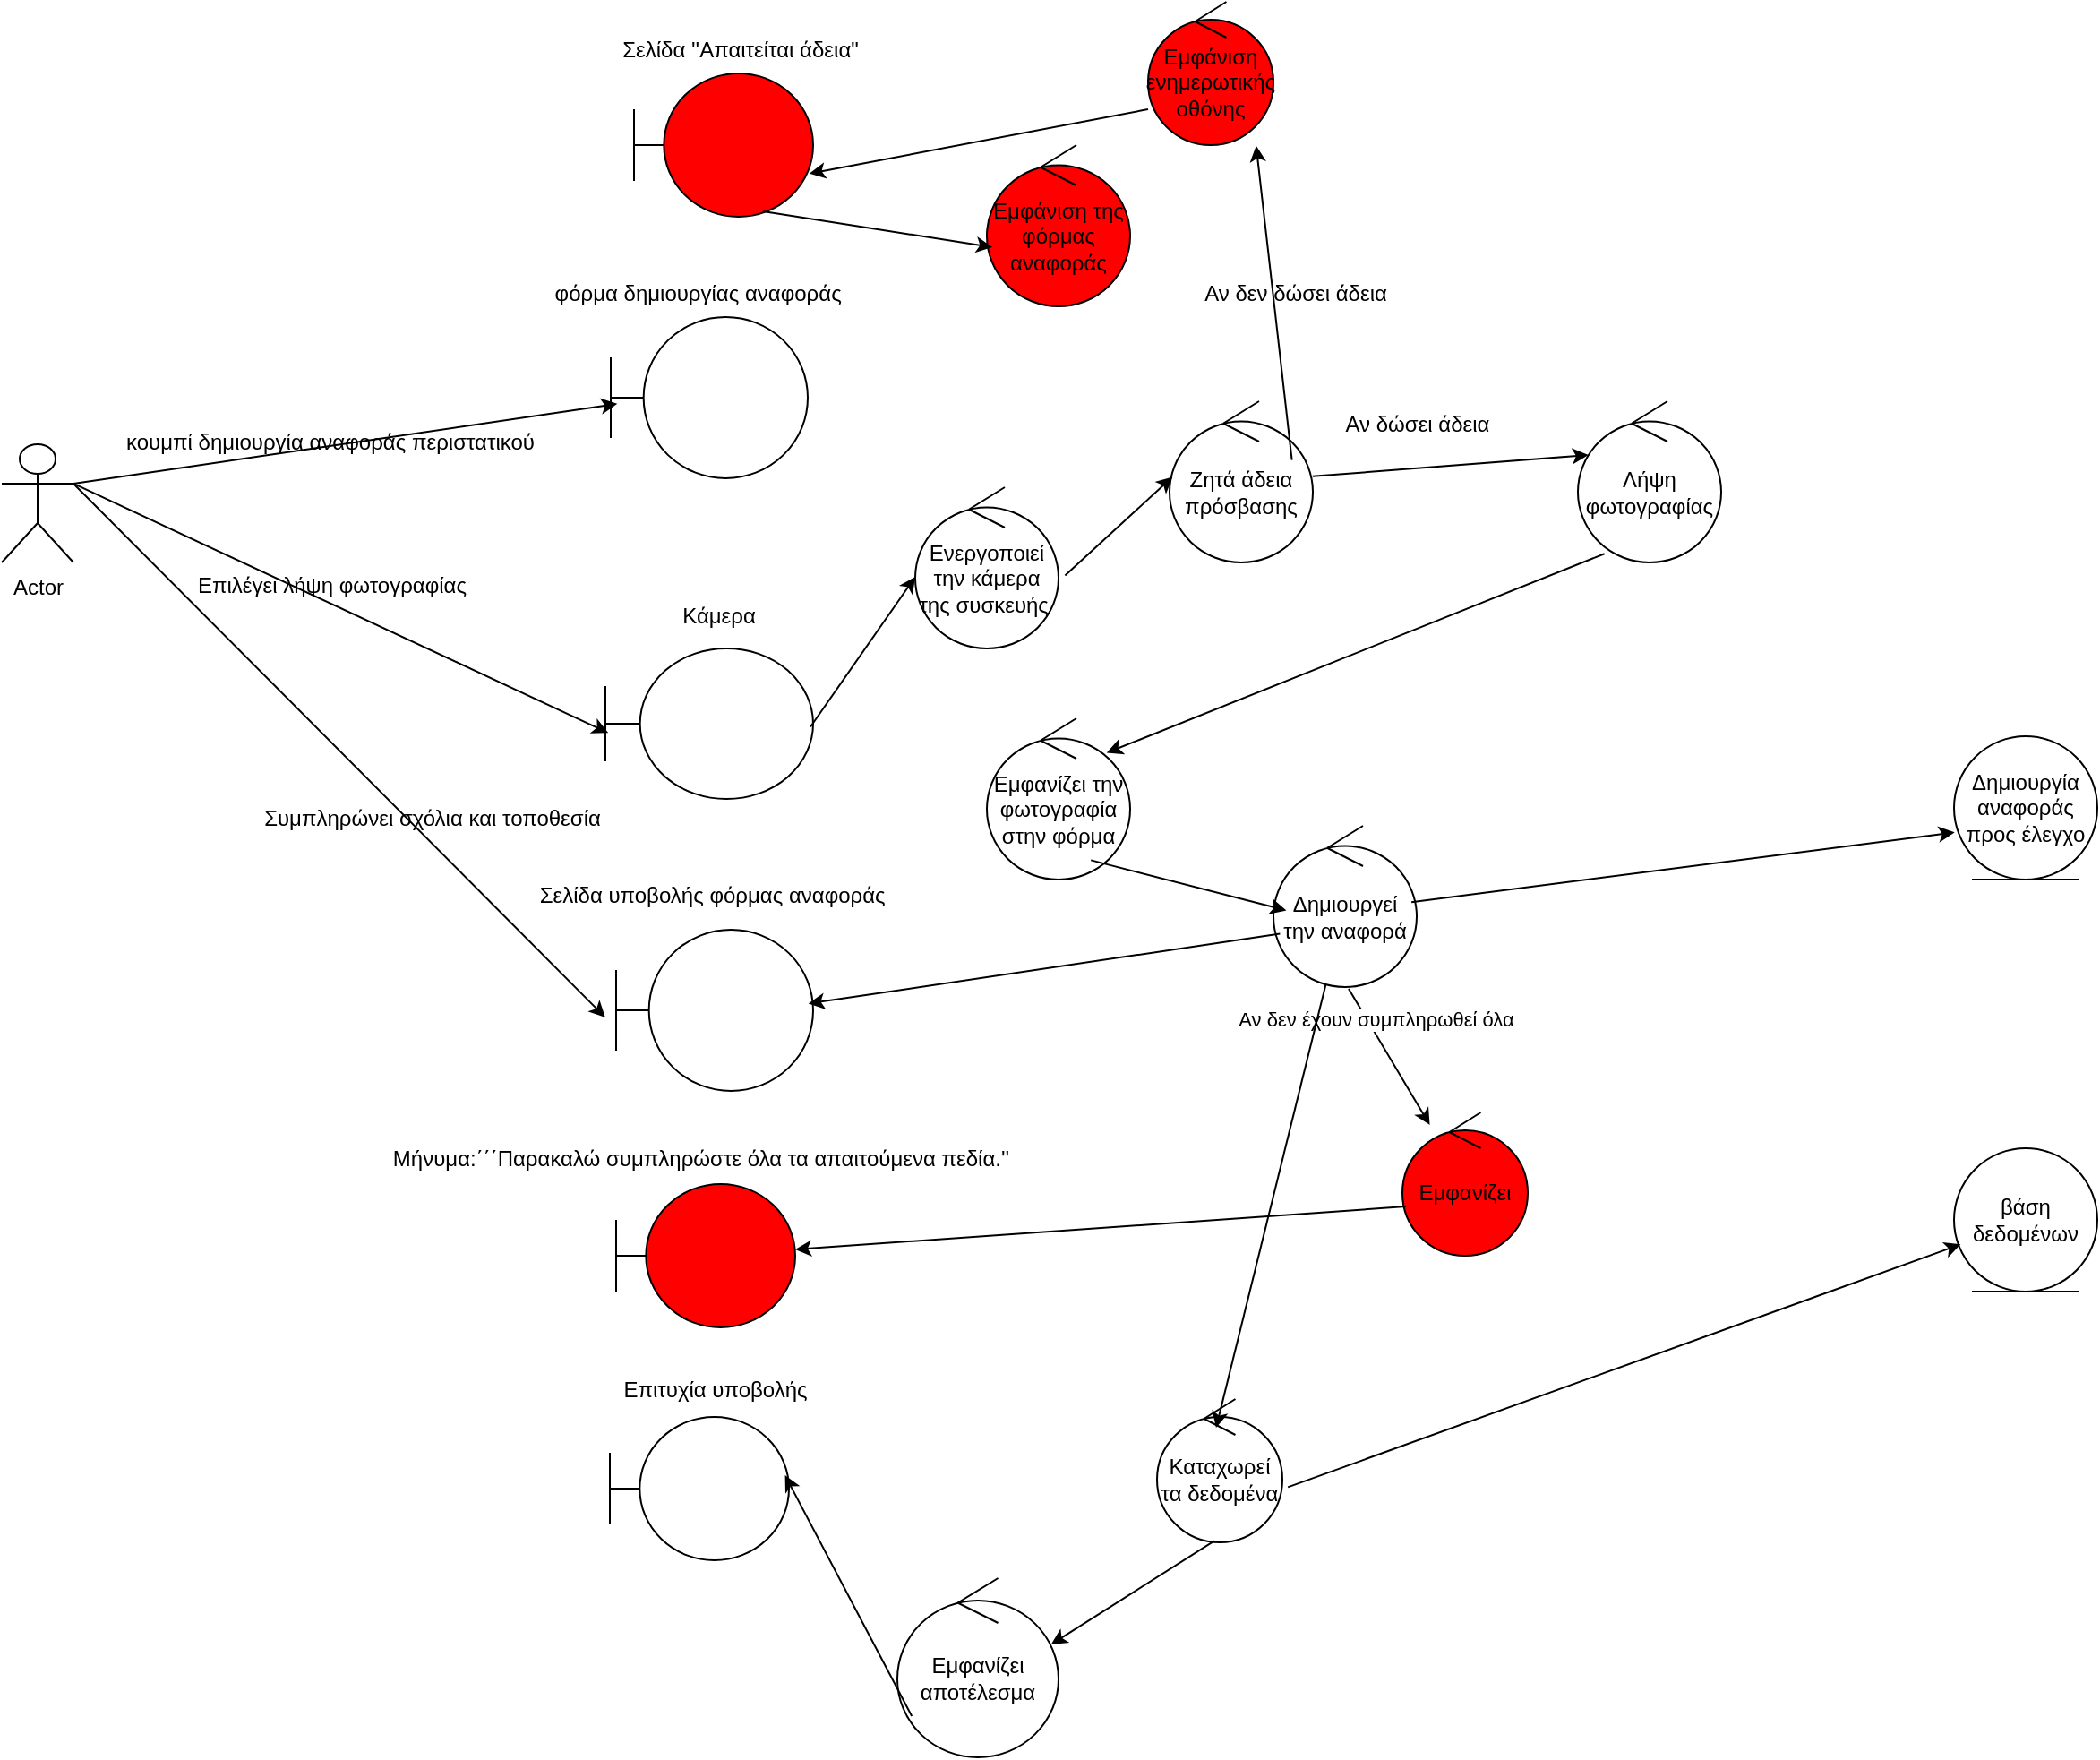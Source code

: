 <mxfile version="26.1.1">
  <diagram name="Σελίδα-1" id="nkgWYH0xGODRcyzE1V1-">
    <mxGraphModel dx="1600" dy="760" grid="1" gridSize="10" guides="1" tooltips="1" connect="1" arrows="1" fold="1" page="1" pageScale="1" pageWidth="827" pageHeight="1169" math="0" shadow="0">
      <root>
        <mxCell id="0" />
        <mxCell id="1" parent="0" />
        <mxCell id="aRj3tGoNgCXzdDJv9T8T-1" value="Actor" style="shape=umlActor;verticalLabelPosition=bottom;verticalAlign=top;html=1;" vertex="1" parent="1">
          <mxGeometry x="370" y="757" width="40" height="66" as="geometry" />
        </mxCell>
        <mxCell id="aRj3tGoNgCXzdDJv9T8T-2" value="" style="shape=umlBoundary;whiteSpace=wrap;html=1;" vertex="1" parent="1">
          <mxGeometry x="710" y="686" width="110" height="90" as="geometry" />
        </mxCell>
        <mxCell id="aRj3tGoNgCXzdDJv9T8T-3" value="" style="shape=umlBoundary;whiteSpace=wrap;html=1;" vertex="1" parent="1">
          <mxGeometry x="707" y="871" width="116" height="84" as="geometry" />
        </mxCell>
        <mxCell id="aRj3tGoNgCXzdDJv9T8T-4" style="edgeStyle=orthogonalEdgeStyle;rounded=0;orthogonalLoop=1;jettySize=auto;html=1;exitX=1;exitY=0.5;exitDx=0;exitDy=0;" edge="1" parent="1">
          <mxGeometry relative="1" as="geometry">
            <mxPoint x="749" y="880" as="sourcePoint" />
            <mxPoint x="749" y="880" as="targetPoint" />
          </mxGeometry>
        </mxCell>
        <mxCell id="aRj3tGoNgCXzdDJv9T8T-5" value="βάση δεδομένων" style="ellipse;shape=umlEntity;whiteSpace=wrap;html=1;" vertex="1" parent="1">
          <mxGeometry x="1460" y="1150" width="80" height="80" as="geometry" />
        </mxCell>
        <mxCell id="aRj3tGoNgCXzdDJv9T8T-6" value="" style="shape=umlBoundary;whiteSpace=wrap;html=1;" vertex="1" parent="1">
          <mxGeometry x="713" y="1028" width="110" height="90" as="geometry" />
        </mxCell>
        <mxCell id="aRj3tGoNgCXzdDJv9T8T-7" value="Δημιουργία αναφοράς προς έλεγχο" style="ellipse;shape=umlEntity;whiteSpace=wrap;html=1;" vertex="1" parent="1">
          <mxGeometry x="1460" y="920" width="80" height="80" as="geometry" />
        </mxCell>
        <mxCell id="aRj3tGoNgCXzdDJv9T8T-8" value="Εμφανίζει αποτέλεσμα" style="ellipse;shape=umlControl;whiteSpace=wrap;html=1;" vertex="1" parent="1">
          <mxGeometry x="870" y="1390" width="90" height="100" as="geometry" />
        </mxCell>
        <mxCell id="aRj3tGoNgCXzdDJv9T8T-9" value="Ενεργοποιεί την κάμερα της συσκευής&amp;nbsp;" style="ellipse;shape=umlControl;whiteSpace=wrap;html=1;" vertex="1" parent="1">
          <mxGeometry x="880" y="781" width="80" height="90" as="geometry" />
        </mxCell>
        <mxCell id="aRj3tGoNgCXzdDJv9T8T-10" value="Εμφάνιση ενημερωτικής οθόνης" style="ellipse;shape=umlControl;whiteSpace=wrap;html=1;fillColor=#FF0000;" vertex="1" parent="1">
          <mxGeometry x="1010" y="510" width="70" height="80" as="geometry" />
        </mxCell>
        <mxCell id="aRj3tGoNgCXzdDJv9T8T-11" value="" style="shape=umlBoundary;whiteSpace=wrap;html=1;fillColor=#FF0000;" vertex="1" parent="1">
          <mxGeometry x="723" y="550" width="100" height="80" as="geometry" />
        </mxCell>
        <mxCell id="aRj3tGoNgCXzdDJv9T8T-12" value="κουμπί δημιουργία αναφοράς περιστατικού" style="text;html=1;align=center;verticalAlign=middle;resizable=0;points=[];autosize=1;strokeColor=none;fillColor=none;" vertex="1" parent="1">
          <mxGeometry x="430" y="743" width="246" height="26" as="geometry" />
        </mxCell>
        <mxCell id="aRj3tGoNgCXzdDJv9T8T-13" value="φόρμα δημιουργίας αναφοράς&amp;nbsp;" style="text;html=1;align=center;verticalAlign=middle;resizable=0;points=[];autosize=1;strokeColor=none;fillColor=none;" vertex="1" parent="1">
          <mxGeometry x="669" y="660" width="181" height="26" as="geometry" />
        </mxCell>
        <mxCell id="aRj3tGoNgCXzdDJv9T8T-14" value="Επιλέγει λήψη φωτογραφίας" style="text;html=1;align=center;verticalAlign=middle;resizable=0;points=[];autosize=1;strokeColor=none;fillColor=none;" vertex="1" parent="1">
          <mxGeometry x="470" y="823" width="168" height="26" as="geometry" />
        </mxCell>
        <mxCell id="aRj3tGoNgCXzdDJv9T8T-15" value="Ζητά άδεια πρόσβασης" style="ellipse;shape=umlControl;whiteSpace=wrap;html=1;" vertex="1" parent="1">
          <mxGeometry x="1022" y="733" width="80" height="90" as="geometry" />
        </mxCell>
        <mxCell id="aRj3tGoNgCXzdDJv9T8T-16" value="Λήψη φωτογραφίας" style="ellipse;shape=umlControl;whiteSpace=wrap;html=1;" vertex="1" parent="1">
          <mxGeometry x="1250" y="733" width="80" height="90" as="geometry" />
        </mxCell>
        <mxCell id="aRj3tGoNgCXzdDJv9T8T-17" value="Εμφανίζει την φωτογραφία στην φόρμα" style="ellipse;shape=umlControl;whiteSpace=wrap;html=1;" vertex="1" parent="1">
          <mxGeometry x="920" y="910" width="80" height="90" as="geometry" />
        </mxCell>
        <mxCell id="aRj3tGoNgCXzdDJv9T8T-18" value="Σελίδα υποβολής φόρμας αναφοράς&amp;nbsp;" style="text;html=1;align=center;verticalAlign=middle;resizable=0;points=[];autosize=1;strokeColor=none;fillColor=none;" vertex="1" parent="1">
          <mxGeometry x="661" y="996" width="214" height="26" as="geometry" />
        </mxCell>
        <mxCell id="aRj3tGoNgCXzdDJv9T8T-19" value="Συμπληρώνει σχόλια και τοποθεσία" style="text;html=1;align=center;verticalAlign=middle;resizable=0;points=[];autosize=1;strokeColor=none;fillColor=none;" vertex="1" parent="1">
          <mxGeometry x="507" y="953" width="206" height="26" as="geometry" />
        </mxCell>
        <mxCell id="aRj3tGoNgCXzdDJv9T8T-20" value="Δημιουργεί την αναφορά" style="ellipse;shape=umlControl;whiteSpace=wrap;html=1;" vertex="1" parent="1">
          <mxGeometry x="1080" y="970" width="80" height="90" as="geometry" />
        </mxCell>
        <mxCell id="aRj3tGoNgCXzdDJv9T8T-21" value="Αν δώσει άδεια" style="text;html=1;align=center;verticalAlign=middle;resizable=0;points=[];autosize=1;strokeColor=none;fillColor=none;" vertex="1" parent="1">
          <mxGeometry x="1110" y="733" width="99" height="26" as="geometry" />
        </mxCell>
        <mxCell id="aRj3tGoNgCXzdDJv9T8T-22" value="Αν δεν δώσει άδεια" style="text;html=1;align=center;verticalAlign=middle;resizable=0;points=[];autosize=1;strokeColor=none;fillColor=none;" vertex="1" parent="1">
          <mxGeometry x="1032" y="660" width="120" height="26" as="geometry" />
        </mxCell>
        <mxCell id="aRj3tGoNgCXzdDJv9T8T-23" value="Σελίδα &#39;&#39;Απαιτείται άδεια&quot;" style="text;html=1;align=center;verticalAlign=middle;resizable=0;points=[];autosize=1;strokeColor=none;fillColor=none;" vertex="1" parent="1">
          <mxGeometry x="707" y="524" width="150" height="26" as="geometry" />
        </mxCell>
        <mxCell id="aRj3tGoNgCXzdDJv9T8T-24" value="" style="endArrow=classic;html=1;rounded=0;exitX=1;exitY=0.333;exitDx=0;exitDy=0;exitPerimeter=0;entryX=0.033;entryY=0.538;entryDx=0;entryDy=0;entryPerimeter=0;" edge="1" parent="1" source="aRj3tGoNgCXzdDJv9T8T-1" target="aRj3tGoNgCXzdDJv9T8T-2">
          <mxGeometry width="50" height="50" relative="1" as="geometry">
            <mxPoint x="900" y="970" as="sourcePoint" />
            <mxPoint x="950" y="920" as="targetPoint" />
          </mxGeometry>
        </mxCell>
        <mxCell id="aRj3tGoNgCXzdDJv9T8T-25" value="" style="endArrow=classic;html=1;rounded=0;exitX=1;exitY=0.333;exitDx=0;exitDy=0;exitPerimeter=0;entryX=0.014;entryY=0.561;entryDx=0;entryDy=0;entryPerimeter=0;" edge="1" parent="1" source="aRj3tGoNgCXzdDJv9T8T-1" target="aRj3tGoNgCXzdDJv9T8T-3">
          <mxGeometry width="50" height="50" relative="1" as="geometry">
            <mxPoint x="900" y="970" as="sourcePoint" />
            <mxPoint x="950" y="920" as="targetPoint" />
          </mxGeometry>
        </mxCell>
        <mxCell id="aRj3tGoNgCXzdDJv9T8T-26" value="" style="endArrow=classic;html=1;rounded=0;exitX=1;exitY=0.333;exitDx=0;exitDy=0;exitPerimeter=0;entryX=-0.055;entryY=0.544;entryDx=0;entryDy=0;entryPerimeter=0;" edge="1" parent="1" source="aRj3tGoNgCXzdDJv9T8T-1" target="aRj3tGoNgCXzdDJv9T8T-6">
          <mxGeometry width="50" height="50" relative="1" as="geometry">
            <mxPoint x="900" y="970" as="sourcePoint" />
            <mxPoint x="950" y="920" as="targetPoint" />
          </mxGeometry>
        </mxCell>
        <mxCell id="aRj3tGoNgCXzdDJv9T8T-27" value="Κάμερα" style="text;html=1;align=center;verticalAlign=middle;resizable=0;points=[];autosize=1;strokeColor=none;fillColor=none;" vertex="1" parent="1">
          <mxGeometry x="740" y="838" width="60" height="30" as="geometry" />
        </mxCell>
        <mxCell id="aRj3tGoNgCXzdDJv9T8T-28" value="" style="endArrow=classic;html=1;rounded=0;exitX=0.987;exitY=0.521;exitDx=0;exitDy=0;exitPerimeter=0;entryX=0;entryY=0.556;entryDx=0;entryDy=0;entryPerimeter=0;" edge="1" parent="1" source="aRj3tGoNgCXzdDJv9T8T-3" target="aRj3tGoNgCXzdDJv9T8T-9">
          <mxGeometry width="50" height="50" relative="1" as="geometry">
            <mxPoint x="900" y="970" as="sourcePoint" />
            <mxPoint x="950" y="920" as="targetPoint" />
          </mxGeometry>
        </mxCell>
        <mxCell id="aRj3tGoNgCXzdDJv9T8T-29" value="" style="endArrow=classic;html=1;rounded=0;exitX=1.046;exitY=0.547;exitDx=0;exitDy=0;exitPerimeter=0;entryX=0.021;entryY=0.469;entryDx=0;entryDy=0;entryPerimeter=0;" edge="1" parent="1" source="aRj3tGoNgCXzdDJv9T8T-9" target="aRj3tGoNgCXzdDJv9T8T-15">
          <mxGeometry width="50" height="50" relative="1" as="geometry">
            <mxPoint x="900" y="970" as="sourcePoint" />
            <mxPoint x="950" y="920" as="targetPoint" />
          </mxGeometry>
        </mxCell>
        <mxCell id="aRj3tGoNgCXzdDJv9T8T-30" value="" style="endArrow=classic;html=1;rounded=0;entryX=0.074;entryY=0.333;entryDx=0;entryDy=0;entryPerimeter=0;" edge="1" parent="1" source="aRj3tGoNgCXzdDJv9T8T-15" target="aRj3tGoNgCXzdDJv9T8T-16">
          <mxGeometry width="50" height="50" relative="1" as="geometry">
            <mxPoint x="900" y="810" as="sourcePoint" />
            <mxPoint x="950" y="760" as="targetPoint" />
          </mxGeometry>
        </mxCell>
        <mxCell id="aRj3tGoNgCXzdDJv9T8T-31" value="" style="endArrow=classic;html=1;rounded=0;exitX=0.854;exitY=0.365;exitDx=0;exitDy=0;exitPerimeter=0;entryX=0.862;entryY=1.004;entryDx=0;entryDy=0;entryPerimeter=0;" edge="1" parent="1" source="aRj3tGoNgCXzdDJv9T8T-15" target="aRj3tGoNgCXzdDJv9T8T-10">
          <mxGeometry width="50" height="50" relative="1" as="geometry">
            <mxPoint x="900" y="970" as="sourcePoint" />
            <mxPoint x="950" y="920" as="targetPoint" />
          </mxGeometry>
        </mxCell>
        <mxCell id="aRj3tGoNgCXzdDJv9T8T-32" value="" style="endArrow=classic;html=1;rounded=0;exitX=0.185;exitY=0.946;exitDx=0;exitDy=0;exitPerimeter=0;entryX=0.836;entryY=0.214;entryDx=0;entryDy=0;entryPerimeter=0;" edge="1" parent="1" source="aRj3tGoNgCXzdDJv9T8T-16" target="aRj3tGoNgCXzdDJv9T8T-17">
          <mxGeometry width="50" height="50" relative="1" as="geometry">
            <mxPoint x="900" y="970" as="sourcePoint" />
            <mxPoint x="950" y="920" as="targetPoint" />
          </mxGeometry>
        </mxCell>
        <mxCell id="aRj3tGoNgCXzdDJv9T8T-33" value="" style="endArrow=classic;html=1;rounded=0;exitX=0.726;exitY=0.88;exitDx=0;exitDy=0;exitPerimeter=0;entryX=0.09;entryY=0.525;entryDx=0;entryDy=0;entryPerimeter=0;" edge="1" parent="1" source="aRj3tGoNgCXzdDJv9T8T-17" target="aRj3tGoNgCXzdDJv9T8T-20">
          <mxGeometry width="50" height="50" relative="1" as="geometry">
            <mxPoint x="900" y="970" as="sourcePoint" />
            <mxPoint x="950" y="920" as="targetPoint" />
          </mxGeometry>
        </mxCell>
        <mxCell id="aRj3tGoNgCXzdDJv9T8T-34" value="" style="endArrow=classic;html=1;rounded=0;exitX=0.046;exitY=0.67;exitDx=0;exitDy=0;exitPerimeter=0;entryX=0.976;entryY=0.458;entryDx=0;entryDy=0;entryPerimeter=0;" edge="1" parent="1" source="aRj3tGoNgCXzdDJv9T8T-20" target="aRj3tGoNgCXzdDJv9T8T-6">
          <mxGeometry width="50" height="50" relative="1" as="geometry">
            <mxPoint x="900" y="970" as="sourcePoint" />
            <mxPoint x="950" y="920" as="targetPoint" />
          </mxGeometry>
        </mxCell>
        <mxCell id="aRj3tGoNgCXzdDJv9T8T-35" value="" style="endArrow=classic;html=1;rounded=0;exitX=0.963;exitY=0.473;exitDx=0;exitDy=0;exitPerimeter=0;entryX=0.004;entryY=0.671;entryDx=0;entryDy=0;entryPerimeter=0;" edge="1" parent="1" source="aRj3tGoNgCXzdDJv9T8T-20" target="aRj3tGoNgCXzdDJv9T8T-7">
          <mxGeometry width="50" height="50" relative="1" as="geometry">
            <mxPoint x="900" y="970" as="sourcePoint" />
            <mxPoint x="950" y="920" as="targetPoint" />
          </mxGeometry>
        </mxCell>
        <mxCell id="aRj3tGoNgCXzdDJv9T8T-36" value="Καταχωρεί τα δεδομένα" style="ellipse;shape=umlControl;whiteSpace=wrap;html=1;" vertex="1" parent="1">
          <mxGeometry x="1015" y="1290" width="70" height="80" as="geometry" />
        </mxCell>
        <mxCell id="aRj3tGoNgCXzdDJv9T8T-37" value="" style="endArrow=classic;html=1;rounded=0;exitX=1.044;exitY=0.615;exitDx=0;exitDy=0;exitPerimeter=0;entryX=0.046;entryY=0.671;entryDx=0;entryDy=0;entryPerimeter=0;" edge="1" parent="1" source="aRj3tGoNgCXzdDJv9T8T-36" target="aRj3tGoNgCXzdDJv9T8T-5">
          <mxGeometry width="50" height="50" relative="1" as="geometry">
            <mxPoint x="900" y="1140" as="sourcePoint" />
            <mxPoint x="950" y="1090" as="targetPoint" />
          </mxGeometry>
        </mxCell>
        <mxCell id="aRj3tGoNgCXzdDJv9T8T-38" value="" style="endArrow=classic;html=1;rounded=0;exitX=0.457;exitY=0.99;exitDx=0;exitDy=0;exitPerimeter=0;entryX=0.954;entryY=0.37;entryDx=0;entryDy=0;entryPerimeter=0;" edge="1" parent="1" source="aRj3tGoNgCXzdDJv9T8T-36" target="aRj3tGoNgCXzdDJv9T8T-8">
          <mxGeometry width="50" height="50" relative="1" as="geometry">
            <mxPoint x="900" y="1140" as="sourcePoint" />
            <mxPoint x="950" y="1090" as="targetPoint" />
          </mxGeometry>
        </mxCell>
        <mxCell id="aRj3tGoNgCXzdDJv9T8T-39" value="" style="shape=umlBoundary;whiteSpace=wrap;html=1;" vertex="1" parent="1">
          <mxGeometry x="709.5" y="1300" width="100" height="80" as="geometry" />
        </mxCell>
        <mxCell id="aRj3tGoNgCXzdDJv9T8T-40" value="Επιτυχία υποβολής" style="text;html=1;align=center;verticalAlign=middle;resizable=0;points=[];autosize=1;strokeColor=none;fillColor=none;" vertex="1" parent="1">
          <mxGeometry x="703" y="1270" width="130" height="30" as="geometry" />
        </mxCell>
        <mxCell id="aRj3tGoNgCXzdDJv9T8T-41" value="" style="endArrow=classic;html=1;rounded=0;exitX=0.09;exitY=0.77;exitDx=0;exitDy=0;exitPerimeter=0;entryX=0.978;entryY=0.407;entryDx=0;entryDy=0;entryPerimeter=0;" edge="1" parent="1" source="aRj3tGoNgCXzdDJv9T8T-8" target="aRj3tGoNgCXzdDJv9T8T-39">
          <mxGeometry width="50" height="50" relative="1" as="geometry">
            <mxPoint x="900" y="1140" as="sourcePoint" />
            <mxPoint x="950" y="1090" as="targetPoint" />
          </mxGeometry>
        </mxCell>
        <mxCell id="aRj3tGoNgCXzdDJv9T8T-42" value="" style="endArrow=classic;html=1;rounded=0;exitX=0;exitY=0.75;exitDx=0;exitDy=0;exitPerimeter=0;entryX=0.979;entryY=0.699;entryDx=0;entryDy=0;entryPerimeter=0;" edge="1" parent="1" source="aRj3tGoNgCXzdDJv9T8T-10" target="aRj3tGoNgCXzdDJv9T8T-11">
          <mxGeometry width="50" height="50" relative="1" as="geometry">
            <mxPoint x="900" y="720" as="sourcePoint" />
            <mxPoint x="950" y="670" as="targetPoint" />
          </mxGeometry>
        </mxCell>
        <mxCell id="aRj3tGoNgCXzdDJv9T8T-43" value="" style="endArrow=classic;html=1;rounded=0;exitX=0.525;exitY=1.011;exitDx=0;exitDy=0;exitPerimeter=0;" edge="1" parent="1" source="aRj3tGoNgCXzdDJv9T8T-20" target="aRj3tGoNgCXzdDJv9T8T-45">
          <mxGeometry width="50" height="50" relative="1" as="geometry">
            <mxPoint x="1091.4" y="1172.53" as="sourcePoint" />
            <mxPoint x="1260" y="1380" as="targetPoint" />
          </mxGeometry>
        </mxCell>
        <mxCell id="aRj3tGoNgCXzdDJv9T8T-44" value="Αν δεν έχουν συμπληρωθεί όλα" style="edgeLabel;html=1;align=center;verticalAlign=middle;resizable=0;points=[];" vertex="1" connectable="0" parent="aRj3tGoNgCXzdDJv9T8T-43">
          <mxGeometry x="-0.516" y="4" relative="1" as="geometry">
            <mxPoint as="offset" />
          </mxGeometry>
        </mxCell>
        <mxCell id="aRj3tGoNgCXzdDJv9T8T-45" value="Εμφανίζει" style="ellipse;shape=umlControl;whiteSpace=wrap;html=1;fillColor=#FF0000;" vertex="1" parent="1">
          <mxGeometry x="1152" y="1130" width="70" height="80" as="geometry" />
        </mxCell>
        <mxCell id="aRj3tGoNgCXzdDJv9T8T-46" value="" style="endArrow=classic;html=1;rounded=0;exitX=0.029;exitY=0.657;exitDx=0;exitDy=0;exitPerimeter=0;" edge="1" parent="1" source="aRj3tGoNgCXzdDJv9T8T-45" target="aRj3tGoNgCXzdDJv9T8T-47">
          <mxGeometry width="50" height="50" relative="1" as="geometry">
            <mxPoint x="940" y="1550" as="sourcePoint" />
            <mxPoint x="800" y="1670" as="targetPoint" />
          </mxGeometry>
        </mxCell>
        <mxCell id="aRj3tGoNgCXzdDJv9T8T-47" value="" style="shape=umlBoundary;whiteSpace=wrap;html=1;fillColor=#FF0000;" vertex="1" parent="1">
          <mxGeometry x="713" y="1170" width="100" height="80" as="geometry" />
        </mxCell>
        <mxCell id="aRj3tGoNgCXzdDJv9T8T-48" value="Εμφάνιση της φόρμας αναφοράς" style="ellipse;shape=umlControl;whiteSpace=wrap;html=1;fillColor=#FF0000;" vertex="1" parent="1">
          <mxGeometry x="920" y="590" width="80" height="90" as="geometry" />
        </mxCell>
        <mxCell id="aRj3tGoNgCXzdDJv9T8T-49" value="" style="endArrow=classic;html=1;rounded=0;exitX=0.72;exitY=0.963;exitDx=0;exitDy=0;exitPerimeter=0;entryX=0.038;entryY=0.633;entryDx=0;entryDy=0;entryPerimeter=0;" edge="1" parent="1" source="aRj3tGoNgCXzdDJv9T8T-11" target="aRj3tGoNgCXzdDJv9T8T-48">
          <mxGeometry width="50" height="50" relative="1" as="geometry">
            <mxPoint x="880" y="648" as="sourcePoint" />
            <mxPoint x="691" y="630" as="targetPoint" />
          </mxGeometry>
        </mxCell>
        <mxCell id="aRj3tGoNgCXzdDJv9T8T-50" value="Μήνυμα:΄΄΄Παρακαλώ συμπληρώστε όλα τα απαιτούμενα πεδία.&#39;&#39;&lt;span style=&quot;font-size:12.0pt;line-height:115%;&lt;br/&gt;font-family:&amp;quot;Calibri&amp;quot;,&amp;quot;sans-serif&amp;quot;;mso-ascii-theme-font:minor-latin;mso-fareast-font-family:&lt;br/&gt;Calibri;mso-fareast-theme-font:minor-latin;mso-hansi-theme-font:minor-latin;&lt;br/&gt;mso-bidi-font-family:&amp;quot;Times New Roman&amp;quot;;mso-bidi-theme-font:minor-bidi;&lt;br/&gt;mso-ansi-language:EL;mso-fareast-language:EN-US;mso-bidi-language:AR-SA&quot;&gt;&lt;br&gt;&lt;/span&gt;" style="text;html=1;align=center;verticalAlign=middle;resizable=0;points=[];autosize=1;strokeColor=none;fillColor=none;" vertex="1" parent="1">
          <mxGeometry x="574.5" y="1140" width="370" height="30" as="geometry" />
        </mxCell>
        <mxCell id="aRj3tGoNgCXzdDJv9T8T-51" value="" style="endArrow=classic;html=1;rounded=0;entryX=0.471;entryY=0.2;entryDx=0;entryDy=0;entryPerimeter=0;" edge="1" parent="1" source="aRj3tGoNgCXzdDJv9T8T-20" target="aRj3tGoNgCXzdDJv9T8T-36">
          <mxGeometry width="50" height="50" relative="1" as="geometry">
            <mxPoint x="1164" y="1193" as="sourcePoint" />
            <mxPoint x="823" y="1216" as="targetPoint" />
          </mxGeometry>
        </mxCell>
      </root>
    </mxGraphModel>
  </diagram>
</mxfile>
